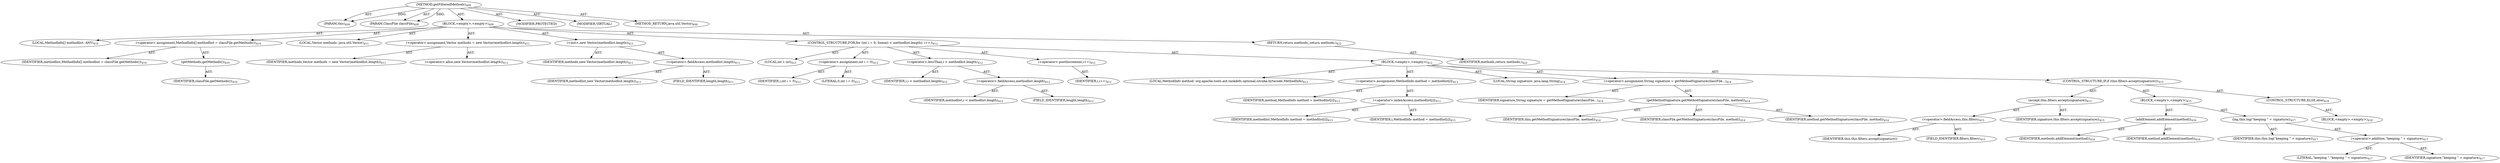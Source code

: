 digraph "getFilteredMethods" {  
"111669149709" [label = <(METHOD,getFilteredMethods)<SUB>409</SUB>> ]
"115964116998" [label = <(PARAM,this)<SUB>409</SUB>> ]
"115964117022" [label = <(PARAM,ClassFile classFile)<SUB>409</SUB>> ]
"25769803817" [label = <(BLOCK,&lt;empty&gt;,&lt;empty&gt;)<SUB>409</SUB>> ]
"94489280575" [label = <(LOCAL,MethodInfo[] methodlist: ANY)<SUB>410</SUB>> ]
"30064771433" [label = <(&lt;operator&gt;.assignment,MethodInfo[] methodlist = classFile.getMethods())<SUB>410</SUB>> ]
"68719477081" [label = <(IDENTIFIER,methodlist,MethodInfo[] methodlist = classFile.getMethods())<SUB>410</SUB>> ]
"30064771434" [label = <(getMethods,getMethods())<SUB>410</SUB>> ]
"68719477082" [label = <(IDENTIFIER,classFile,getMethods())<SUB>410</SUB>> ]
"94489280576" [label = <(LOCAL,Vector methods: java.util.Vector)<SUB>411</SUB>> ]
"30064771435" [label = <(&lt;operator&gt;.assignment,Vector methods = new Vector(methodlist.length))<SUB>411</SUB>> ]
"68719477083" [label = <(IDENTIFIER,methods,Vector methods = new Vector(methodlist.length))<SUB>411</SUB>> ]
"30064771436" [label = <(&lt;operator&gt;.alloc,new Vector(methodlist.length))<SUB>411</SUB>> ]
"30064771437" [label = <(&lt;init&gt;,new Vector(methodlist.length))<SUB>411</SUB>> ]
"68719477084" [label = <(IDENTIFIER,methods,new Vector(methodlist.length))<SUB>411</SUB>> ]
"30064771438" [label = <(&lt;operator&gt;.fieldAccess,methodlist.length)<SUB>411</SUB>> ]
"68719477085" [label = <(IDENTIFIER,methodlist,new Vector(methodlist.length))<SUB>411</SUB>> ]
"55834574889" [label = <(FIELD_IDENTIFIER,length,length)<SUB>411</SUB>> ]
"47244640284" [label = <(CONTROL_STRUCTURE,FOR,for (int i = 0; Some(i &lt; methodlist.length); i++))<SUB>412</SUB>> ]
"94489280577" [label = <(LOCAL,int i: int)<SUB>412</SUB>> ]
"30064771439" [label = <(&lt;operator&gt;.assignment,int i = 0)<SUB>412</SUB>> ]
"68719477086" [label = <(IDENTIFIER,i,int i = 0)<SUB>412</SUB>> ]
"90194313320" [label = <(LITERAL,0,int i = 0)<SUB>412</SUB>> ]
"30064771440" [label = <(&lt;operator&gt;.lessThan,i &lt; methodlist.length)<SUB>412</SUB>> ]
"68719477087" [label = <(IDENTIFIER,i,i &lt; methodlist.length)<SUB>412</SUB>> ]
"30064771441" [label = <(&lt;operator&gt;.fieldAccess,methodlist.length)<SUB>412</SUB>> ]
"68719477088" [label = <(IDENTIFIER,methodlist,i &lt; methodlist.length)<SUB>412</SUB>> ]
"55834574890" [label = <(FIELD_IDENTIFIER,length,length)<SUB>412</SUB>> ]
"30064771442" [label = <(&lt;operator&gt;.postIncrement,i++)<SUB>412</SUB>> ]
"68719477089" [label = <(IDENTIFIER,i,i++)<SUB>412</SUB>> ]
"25769803818" [label = <(BLOCK,&lt;empty&gt;,&lt;empty&gt;)<SUB>412</SUB>> ]
"94489280578" [label = <(LOCAL,MethodInfo method: org.apache.tools.ant.taskdefs.optional.sitraka.bytecode.MethodInfo)<SUB>413</SUB>> ]
"30064771443" [label = <(&lt;operator&gt;.assignment,MethodInfo method = methodlist[i])<SUB>413</SUB>> ]
"68719477090" [label = <(IDENTIFIER,method,MethodInfo method = methodlist[i])<SUB>413</SUB>> ]
"30064771444" [label = <(&lt;operator&gt;.indexAccess,methodlist[i])<SUB>413</SUB>> ]
"68719477091" [label = <(IDENTIFIER,methodlist,MethodInfo method = methodlist[i])<SUB>413</SUB>> ]
"68719477092" [label = <(IDENTIFIER,i,MethodInfo method = methodlist[i])<SUB>413</SUB>> ]
"94489280579" [label = <(LOCAL,String signature: java.lang.String)<SUB>414</SUB>> ]
"30064771445" [label = <(&lt;operator&gt;.assignment,String signature = getMethodSignature(classFile...)<SUB>414</SUB>> ]
"68719477093" [label = <(IDENTIFIER,signature,String signature = getMethodSignature(classFile...)<SUB>414</SUB>> ]
"30064771446" [label = <(getMethodSignature,getMethodSignature(classFile, method))<SUB>414</SUB>> ]
"68719476759" [label = <(IDENTIFIER,this,getMethodSignature(classFile, method))<SUB>414</SUB>> ]
"68719477094" [label = <(IDENTIFIER,classFile,getMethodSignature(classFile, method))<SUB>414</SUB>> ]
"68719477095" [label = <(IDENTIFIER,method,getMethodSignature(classFile, method))<SUB>414</SUB>> ]
"47244640285" [label = <(CONTROL_STRUCTURE,IF,if (this.filters.accept(signature)))<SUB>415</SUB>> ]
"30064771447" [label = <(accept,this.filters.accept(signature))<SUB>415</SUB>> ]
"30064771448" [label = <(&lt;operator&gt;.fieldAccess,this.filters)<SUB>415</SUB>> ]
"68719477096" [label = <(IDENTIFIER,this,this.filters.accept(signature))> ]
"55834574891" [label = <(FIELD_IDENTIFIER,filters,filters)<SUB>415</SUB>> ]
"68719477097" [label = <(IDENTIFIER,signature,this.filters.accept(signature))<SUB>415</SUB>> ]
"25769803819" [label = <(BLOCK,&lt;empty&gt;,&lt;empty&gt;)<SUB>415</SUB>> ]
"30064771449" [label = <(addElement,addElement(method))<SUB>416</SUB>> ]
"68719477098" [label = <(IDENTIFIER,methods,addElement(method))<SUB>416</SUB>> ]
"68719477099" [label = <(IDENTIFIER,method,addElement(method))<SUB>416</SUB>> ]
"30064771450" [label = <(log,this.log(&quot;keeping &quot; + signature))<SUB>417</SUB>> ]
"68719476760" [label = <(IDENTIFIER,this,this.log(&quot;keeping &quot; + signature))<SUB>417</SUB>> ]
"30064771451" [label = <(&lt;operator&gt;.addition,&quot;keeping &quot; + signature)<SUB>417</SUB>> ]
"90194313321" [label = <(LITERAL,&quot;keeping &quot;,&quot;keeping &quot; + signature)<SUB>417</SUB>> ]
"68719477100" [label = <(IDENTIFIER,signature,&quot;keeping &quot; + signature)<SUB>417</SUB>> ]
"47244640286" [label = <(CONTROL_STRUCTURE,ELSE,else)<SUB>418</SUB>> ]
"25769803820" [label = <(BLOCK,&lt;empty&gt;,&lt;empty&gt;)<SUB>418</SUB>> ]
"146028888073" [label = <(RETURN,return methods;,return methods;)<SUB>422</SUB>> ]
"68719477101" [label = <(IDENTIFIER,methods,return methods;)<SUB>422</SUB>> ]
"133143986210" [label = <(MODIFIER,PROTECTED)> ]
"133143986211" [label = <(MODIFIER,VIRTUAL)> ]
"128849018893" [label = <(METHOD_RETURN,java.util.Vector)<SUB>409</SUB>> ]
  "111669149709" -> "115964116998"  [ label = "AST: "] 
  "111669149709" -> "115964117022"  [ label = "AST: "] 
  "111669149709" -> "25769803817"  [ label = "AST: "] 
  "111669149709" -> "133143986210"  [ label = "AST: "] 
  "111669149709" -> "133143986211"  [ label = "AST: "] 
  "111669149709" -> "128849018893"  [ label = "AST: "] 
  "25769803817" -> "94489280575"  [ label = "AST: "] 
  "25769803817" -> "30064771433"  [ label = "AST: "] 
  "25769803817" -> "94489280576"  [ label = "AST: "] 
  "25769803817" -> "30064771435"  [ label = "AST: "] 
  "25769803817" -> "30064771437"  [ label = "AST: "] 
  "25769803817" -> "47244640284"  [ label = "AST: "] 
  "25769803817" -> "146028888073"  [ label = "AST: "] 
  "30064771433" -> "68719477081"  [ label = "AST: "] 
  "30064771433" -> "30064771434"  [ label = "AST: "] 
  "30064771434" -> "68719477082"  [ label = "AST: "] 
  "30064771435" -> "68719477083"  [ label = "AST: "] 
  "30064771435" -> "30064771436"  [ label = "AST: "] 
  "30064771437" -> "68719477084"  [ label = "AST: "] 
  "30064771437" -> "30064771438"  [ label = "AST: "] 
  "30064771438" -> "68719477085"  [ label = "AST: "] 
  "30064771438" -> "55834574889"  [ label = "AST: "] 
  "47244640284" -> "94489280577"  [ label = "AST: "] 
  "47244640284" -> "30064771439"  [ label = "AST: "] 
  "47244640284" -> "30064771440"  [ label = "AST: "] 
  "47244640284" -> "30064771442"  [ label = "AST: "] 
  "47244640284" -> "25769803818"  [ label = "AST: "] 
  "30064771439" -> "68719477086"  [ label = "AST: "] 
  "30064771439" -> "90194313320"  [ label = "AST: "] 
  "30064771440" -> "68719477087"  [ label = "AST: "] 
  "30064771440" -> "30064771441"  [ label = "AST: "] 
  "30064771441" -> "68719477088"  [ label = "AST: "] 
  "30064771441" -> "55834574890"  [ label = "AST: "] 
  "30064771442" -> "68719477089"  [ label = "AST: "] 
  "25769803818" -> "94489280578"  [ label = "AST: "] 
  "25769803818" -> "30064771443"  [ label = "AST: "] 
  "25769803818" -> "94489280579"  [ label = "AST: "] 
  "25769803818" -> "30064771445"  [ label = "AST: "] 
  "25769803818" -> "47244640285"  [ label = "AST: "] 
  "30064771443" -> "68719477090"  [ label = "AST: "] 
  "30064771443" -> "30064771444"  [ label = "AST: "] 
  "30064771444" -> "68719477091"  [ label = "AST: "] 
  "30064771444" -> "68719477092"  [ label = "AST: "] 
  "30064771445" -> "68719477093"  [ label = "AST: "] 
  "30064771445" -> "30064771446"  [ label = "AST: "] 
  "30064771446" -> "68719476759"  [ label = "AST: "] 
  "30064771446" -> "68719477094"  [ label = "AST: "] 
  "30064771446" -> "68719477095"  [ label = "AST: "] 
  "47244640285" -> "30064771447"  [ label = "AST: "] 
  "47244640285" -> "25769803819"  [ label = "AST: "] 
  "47244640285" -> "47244640286"  [ label = "AST: "] 
  "30064771447" -> "30064771448"  [ label = "AST: "] 
  "30064771447" -> "68719477097"  [ label = "AST: "] 
  "30064771448" -> "68719477096"  [ label = "AST: "] 
  "30064771448" -> "55834574891"  [ label = "AST: "] 
  "25769803819" -> "30064771449"  [ label = "AST: "] 
  "25769803819" -> "30064771450"  [ label = "AST: "] 
  "30064771449" -> "68719477098"  [ label = "AST: "] 
  "30064771449" -> "68719477099"  [ label = "AST: "] 
  "30064771450" -> "68719476760"  [ label = "AST: "] 
  "30064771450" -> "30064771451"  [ label = "AST: "] 
  "30064771451" -> "90194313321"  [ label = "AST: "] 
  "30064771451" -> "68719477100"  [ label = "AST: "] 
  "47244640286" -> "25769803820"  [ label = "AST: "] 
  "146028888073" -> "68719477101"  [ label = "AST: "] 
  "111669149709" -> "115964116998"  [ label = "DDG: "] 
  "111669149709" -> "115964117022"  [ label = "DDG: "] 
}
